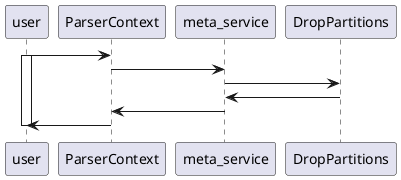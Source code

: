 @startuml sequence
skinparam sequenceMessageAlign right

user -> ParserContext
activate user

ParserContext -> meta_service

meta_service -> DropPartitions

DropPartitions -> meta_service

meta_service -> ParserContext

ParserContext -> user
deactivate user
@enduml
